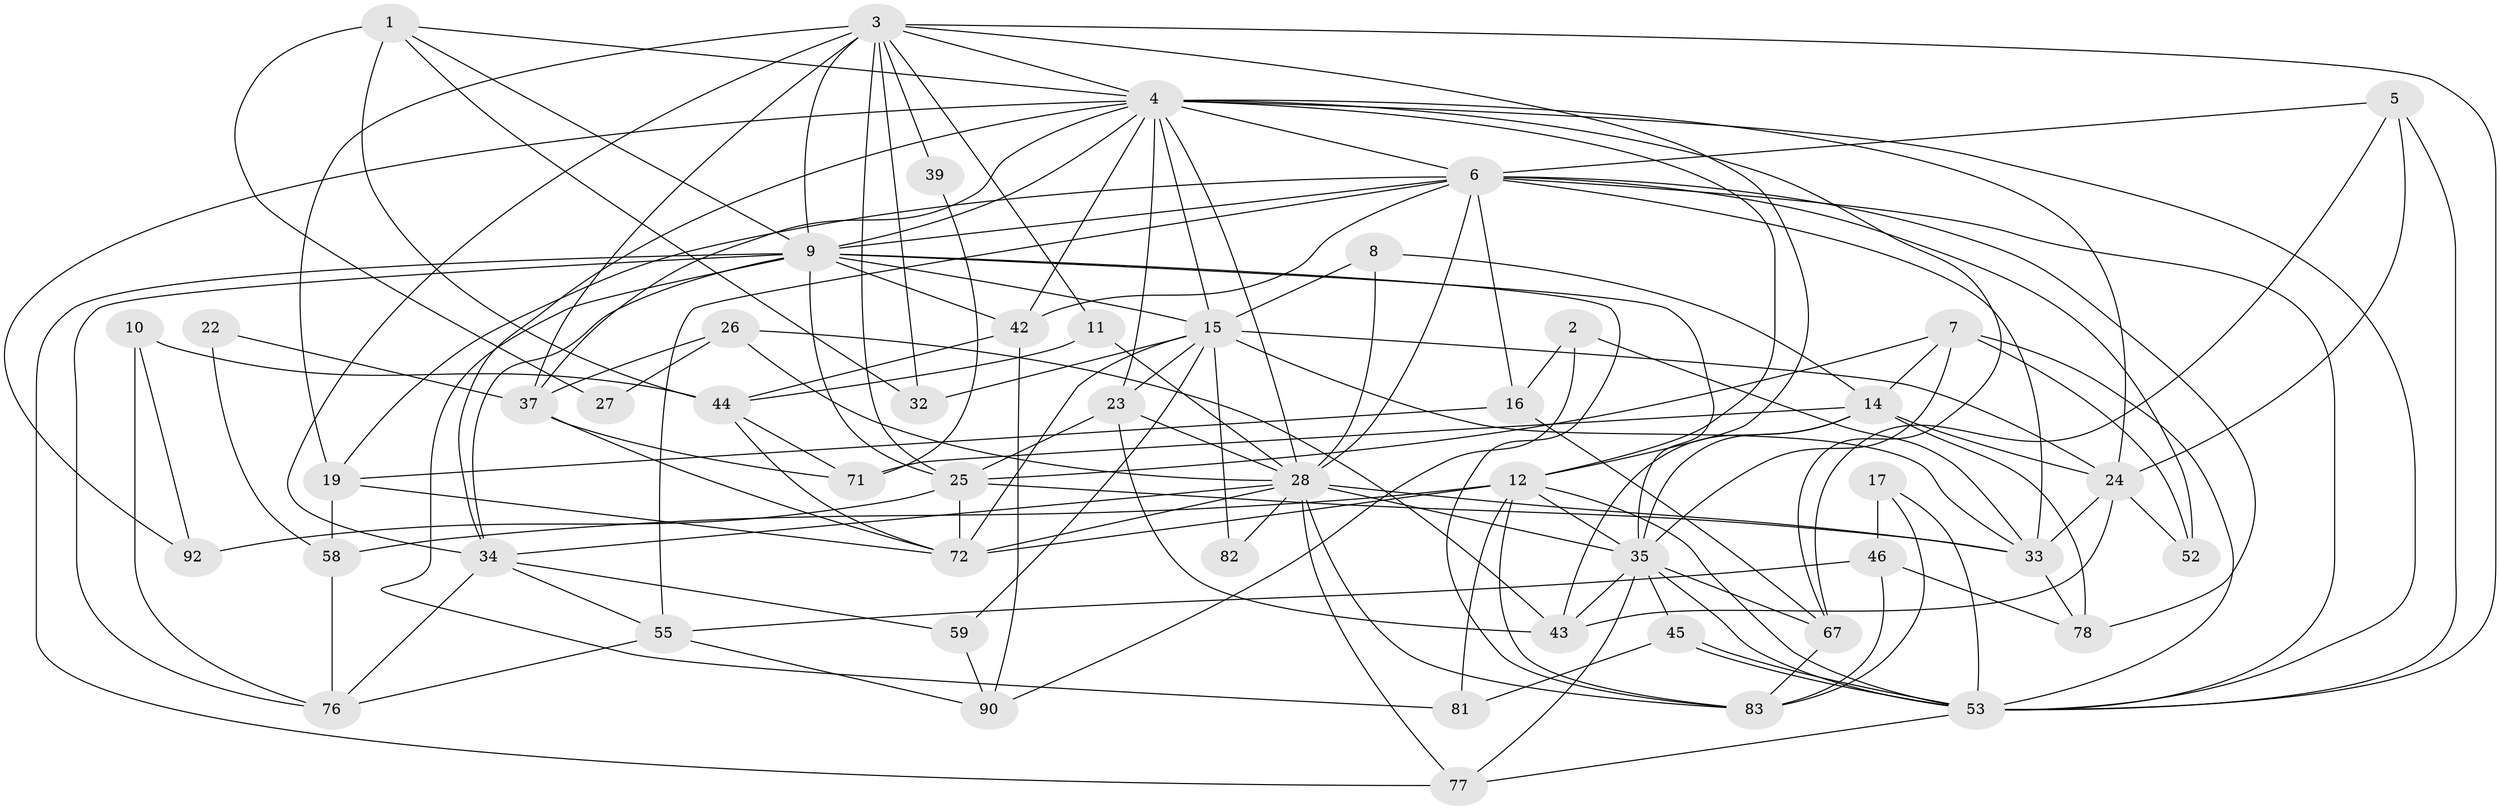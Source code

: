 // original degree distribution, {5: 0.22549019607843138, 3: 0.22549019607843138, 7: 0.0196078431372549, 4: 0.2549019607843137, 6: 0.0784313725490196, 2: 0.16666666666666666, 8: 0.029411764705882353}
// Generated by graph-tools (version 1.1) at 2025/15/03/09/25 04:15:03]
// undirected, 51 vertices, 143 edges
graph export_dot {
graph [start="1"]
  node [color=gray90,style=filled];
  1;
  2;
  3 [super="+18+51+38"];
  4 [super="+62+13+47"];
  5;
  6 [super="+73+20"];
  7 [super="+31"];
  8 [super="+94"];
  9 [super="+21"];
  10;
  11;
  12 [super="+56+49"];
  14 [super="+63"];
  15 [super="+41+98+50"];
  16 [super="+79"];
  17 [super="+40"];
  19;
  22;
  23 [super="+30"];
  24 [super="+66"];
  25 [super="+75"];
  26;
  27;
  28 [super="+85+29"];
  32;
  33 [super="+61"];
  34 [super="+57"];
  35 [super="+97+84"];
  37;
  39;
  42 [super="+64"];
  43;
  44 [super="+101"];
  45;
  46;
  52;
  53 [super="+60"];
  55;
  58;
  59;
  67 [super="+86"];
  71;
  72 [super="+89"];
  76;
  77;
  78;
  81;
  82;
  83;
  90 [super="+95"];
  92;
  1 -- 27;
  1 -- 32;
  1 -- 44;
  1 -- 4;
  1 -- 9;
  2 -- 16;
  2 -- 33;
  2 -- 90;
  3 -- 37;
  3 -- 39;
  3 -- 11;
  3 -- 34;
  3 -- 32;
  3 -- 19;
  3 -- 53;
  3 -- 25;
  3 -- 12;
  3 -- 9;
  3 -- 4;
  4 -- 37;
  4 -- 53;
  4 -- 34;
  4 -- 67;
  4 -- 15;
  4 -- 23 [weight=2];
  4 -- 24;
  4 -- 92;
  4 -- 42 [weight=2];
  4 -- 28;
  4 -- 12;
  4 -- 6;
  4 -- 9;
  5 -- 53;
  5 -- 67;
  5 -- 24;
  5 -- 6;
  6 -- 42;
  6 -- 55;
  6 -- 9;
  6 -- 16;
  6 -- 33;
  6 -- 78;
  6 -- 19;
  6 -- 52;
  6 -- 53;
  6 -- 28;
  7 -- 14;
  7 -- 35;
  7 -- 52;
  7 -- 53;
  7 -- 25;
  8 -- 28;
  8 -- 15;
  8 -- 14;
  9 -- 77;
  9 -- 35;
  9 -- 34;
  9 -- 42;
  9 -- 76;
  9 -- 15;
  9 -- 81;
  9 -- 83;
  9 -- 25;
  10 -- 76;
  10 -- 92;
  10 -- 44;
  11 -- 44;
  11 -- 28;
  12 -- 53;
  12 -- 81;
  12 -- 72;
  12 -- 83;
  12 -- 58;
  12 -- 35;
  14 -- 71;
  14 -- 35;
  14 -- 78;
  14 -- 43;
  14 -- 24;
  15 -- 33;
  15 -- 32 [weight=2];
  15 -- 24;
  15 -- 72 [weight=2];
  15 -- 23 [weight=2];
  15 -- 82;
  15 -- 59;
  16 -- 19;
  16 -- 67;
  17 -- 53;
  17 -- 46;
  17 -- 83;
  19 -- 58;
  19 -- 72;
  22 -- 58;
  22 -- 37;
  23 -- 43;
  23 -- 25;
  23 -- 28;
  24 -- 43;
  24 -- 52;
  24 -- 33;
  25 -- 92;
  25 -- 33;
  25 -- 72;
  26 -- 43;
  26 -- 27;
  26 -- 37;
  26 -- 28;
  28 -- 77;
  28 -- 82;
  28 -- 33 [weight=2];
  28 -- 34;
  28 -- 83;
  28 -- 72;
  28 -- 35;
  33 -- 78;
  34 -- 55;
  34 -- 76;
  34 -- 59;
  35 -- 67;
  35 -- 43;
  35 -- 45;
  35 -- 77;
  35 -- 53;
  37 -- 71;
  37 -- 72;
  39 -- 71;
  42 -- 90;
  42 -- 44;
  44 -- 71;
  44 -- 72;
  45 -- 53;
  45 -- 53;
  45 -- 81;
  46 -- 55;
  46 -- 78;
  46 -- 83;
  53 -- 77;
  55 -- 76;
  55 -- 90;
  58 -- 76;
  59 -- 90;
  67 -- 83;
}

